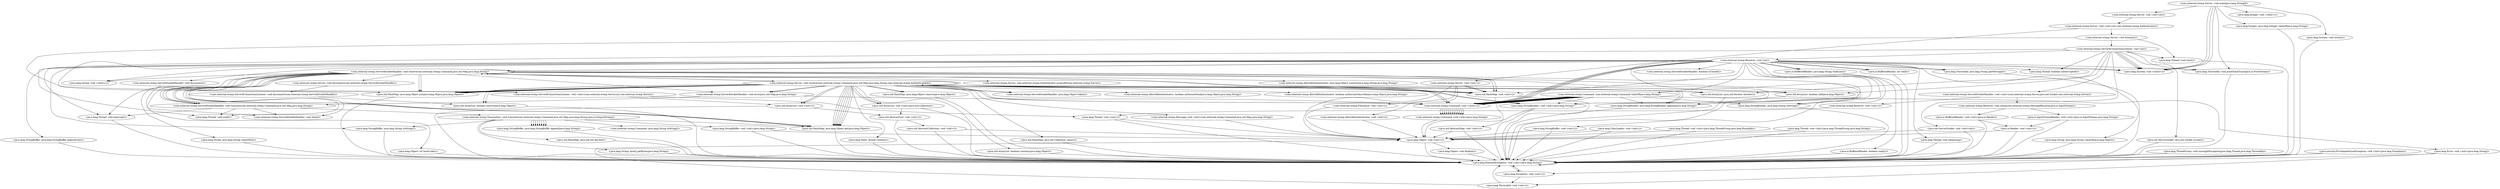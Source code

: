 digraph CallGraph {
"<com.external.stomp.Server: void main(java.lang.String[])>" -> "<java.lang.System: void <clinit>()>";
"<com.external.stomp.Server: void main(java.lang.String[])>" -> "<com.external.stomp.Server: void <init>(int)>";
"<com.external.stomp.Server: void main(java.lang.String[])>" -> "<java.lang.Integer: java.lang.Integer valueOf(java.lang.String)>";
"<com.external.stomp.Server: void main(java.lang.String[])>" -> "<java.lang.System: void exit(int)>";
"<com.external.stomp.Server: void main(java.lang.String[])>" -> "<java.lang.System: void <clinit>()>";
"<com.external.stomp.Server: void main(java.lang.String[])>" -> "<java.lang.System: void <clinit>()>";
"<com.external.stomp.Server: void main(java.lang.String[])>" -> "<java.lang.Integer: void <clinit>()>";
"<java.lang.ThreadGroup: void uncaughtException(java.lang.Thread,java.lang.Throwable)>" -> "<java.lang.RuntimeException: void <init>(java.lang.String)>";
"<java.lang.ClassLoader: void <init>()>" -> "<java.lang.Object: void <init>()>";
"<java.lang.ClassLoader: void <init>()>" -> "<java.lang.RuntimeException: void <init>(java.lang.String)>";
"<java.security.PrivilegedActionException: void <init>(java.lang.Exception)>" -> "<java.lang.Exception: void <init>()>";
"<java.security.PrivilegedActionException: void <init>(java.lang.Exception)>" -> "<java.lang.RuntimeException: void <init>(java.lang.String)>";
"<java.lang.Thread: void <init>(java.lang.ThreadGroup,java.lang.Runnable)>" -> "<java.lang.Object: void <init>()>";
"<java.lang.Thread: void <init>(java.lang.ThreadGroup,java.lang.Runnable)>" -> "<java.lang.RuntimeException: void <init>(java.lang.String)>";
"<java.lang.Thread: void <init>(java.lang.ThreadGroup,java.lang.String)>" -> "<java.lang.Object: void <init>()>";
"<java.lang.Thread: void <init>(java.lang.ThreadGroup,java.lang.String)>" -> "<java.lang.RuntimeException: void <init>(java.lang.String)>";
"<com.external.stomp.Server: void <init>(int)>" -> "<com.external.stomp.Server: void <init>(int,com.external.stomp.Authenticator)>";
"<java.lang.Integer: java.lang.Integer valueOf(java.lang.String)>" -> "<java.lang.RuntimeException: void <init>(java.lang.String)>";
"<java.lang.System: void exit(int)>" -> "<java.lang.RuntimeException: void <init>(java.lang.String)>";
"<java.lang.RuntimeException: void <init>(java.lang.String)>" -> "<java.lang.Exception: void <init>()>";
"<java.lang.RuntimeException: void <init>(java.lang.String)>" -> "<java.lang.RuntimeException: void <init>(java.lang.String)>";
"<java.lang.Object: void <init>()>" -> "<java.lang.Object: void finalize()>";
"<java.lang.Object: void <init>()>" -> "<java.lang.RuntimeException: void <init>(java.lang.String)>";
"<java.lang.Exception: void <init>()>" -> "<java.lang.Throwable: void <init>()>";
"<java.lang.Exception: void <init>()>" -> "<java.lang.RuntimeException: void <init>(java.lang.String)>";
"<com.external.stomp.Server: void <init>(int,com.external.stomp.Authenticator)>" -> "<com.external.stomp.Server: void <init>()>";
"<java.lang.Object: void finalize()>" -> "<java.lang.RuntimeException: void <init>(java.lang.String)>";
"<java.lang.Throwable: void <init>()>" -> "<java.lang.Object: void <init>()>";
"<java.lang.Throwable: void <init>()>" -> "<java.lang.RuntimeException: void <init>(java.lang.String)>";
"<com.external.stomp.Server: void <init>()>" -> "<java.lang.Object: void <init>()>";
"<com.external.stomp.Server: void <init>()>" -> "<java.util.HashMap: void <init>()>";
"<com.external.stomp.Server: void <init>()>" -> "<java.util.HashMap: void <init>()>";
"<com.external.stomp.Server: void <init>()>" -> "<com.external.stomp.FileQueue: void <init>()>";
"<com.external.stomp.Server: void <init>()>" -> "<com.external.stomp.AllowAllAuthenticator: void <init>()>";
"<java.util.HashMap: void <init>()>" -> "<java.util.AbstractMap: void <init>()>";
"<java.util.HashMap: void <init>()>" -> "<java.lang.RuntimeException: void <init>(java.lang.String)>";
"<com.external.stomp.FileQueue: void <init>()>" -> "<java.lang.Object: void <init>()>";
"<com.external.stomp.AllowAllAuthenticator: void <init>()>" -> "<java.lang.Object: void <init>()>";
"<java.util.AbstractMap: void <init>()>" -> "<java.lang.Object: void <init>()>";
"<java.util.AbstractMap: void <init>()>" -> "<java.lang.RuntimeException: void <init>(java.lang.String)>";
"<com.external.stomp.Server: void main(java.lang.String[])>" -> "<java.lang.Throwable: void printStackTrace(java.io.PrintStream)>";
"<java.lang.Throwable: void printStackTrace(java.io.PrintStream)>" -> "<java.lang.RuntimeException: void <init>(java.lang.String)>";
"<com.external.stomp.Server: void <init>(int,com.external.stomp.Authenticator)>" -> "<com.external.stomp.Server: void listen(int)>";
"<com.external.stomp.Server: void listen(int)>" -> "<com.external.stomp.Server$ConnectionListener: void <init>(com.external.stomp.Server,int,com.external.stomp.Server)>";
"<com.external.stomp.Server$ConnectionListener: void <init>(com.external.stomp.Server,int,com.external.stomp.Server)>" -> "<java.lang.Thread: void <init>()>";
"<com.external.stomp.Server$ConnectionListener: void <init>(com.external.stomp.Server,int,com.external.stomp.Server)>" -> "<java.util.ArrayList: void <init>()>";
"<java.lang.Thread: void <init>()>" -> "<java.lang.Object: void <init>()>";
"<java.lang.Thread: void <init>()>" -> "<java.lang.RuntimeException: void <init>(java.lang.String)>";
"<java.util.ArrayList: void <init>()>" -> "<java.util.AbstractList: void <init>()>";
"<java.util.ArrayList: void <init>()>" -> "<java.lang.RuntimeException: void <init>(java.lang.String)>";
"<java.util.AbstractList: void <init>()>" -> "<java.util.AbstractCollection: void <init>()>";
"<java.util.AbstractList: void <init>()>" -> "<java.lang.RuntimeException: void <init>(java.lang.String)>";
"<java.util.AbstractCollection: void <init>()>" -> "<java.lang.Object: void <init>()>";
"<java.util.AbstractCollection: void <init>()>" -> "<java.lang.RuntimeException: void <init>(java.lang.String)>";
"<com.external.stomp.Server: void listen(int)>" -> "<com.external.stomp.Server$ConnectionListener: void run()>";
"<com.external.stomp.Server: void listen(int)>" -> "<java.lang.Thread: void start()>";
"<com.external.stomp.Server$ConnectionListener: void run()>" -> "<java.lang.System: void <clinit>()>";
"<com.external.stomp.Server$ConnectionListener: void run()>" -> "<java.lang.Thread: void yield()>";
"<com.external.stomp.Server$ConnectionListener: void run()>" -> "<com.external.stomp.Server$SocketHandler: void <init>(com.external.stomp.Server,java.net.Socket,com.external.stomp.Server)>";
"<com.external.stomp.Server$ConnectionListener: void run()>" -> "<java.net.ServerSocket: void <init>(int)>";
"<com.external.stomp.Server$ConnectionListener: void run()>" -> "<java.lang.System: void <clinit>()>";
"<com.external.stomp.Server$ConnectionListener: void run()>" -> "<java.lang.System: void <clinit>()>";
"<java.lang.Thread: void start()>" -> "<java.lang.RuntimeException: void <init>(java.lang.String)>";
"<com.external.stomp.Server$SocketHandler: void <init>(com.external.stomp.Server,java.net.Socket,com.external.stomp.Server)>" -> "<com.external.stomp.Receiver: void <init>()>";
"<java.net.ServerSocket: void <init>(int)>" -> "<java.lang.Object: void <init>()>";
"<java.net.ServerSocket: void <init>(int)>" -> "<java.lang.RuntimeException: void <init>(java.lang.String)>";
"<com.external.stomp.Receiver: void <init>()>" -> "<java.lang.Thread: void <init>()>";
"<com.external.stomp.Server$SocketHandler: void <init>(com.external.stomp.Server,java.net.Socket,com.external.stomp.Server)>" -> "<com.external.stomp.Receiver: void setup(com.external.stomp.MessageReceiver,java.io.InputStream)>";
"<com.external.stomp.Receiver: void setup(com.external.stomp.MessageReceiver,java.io.InputStream)>" -> "<java.io.InputStreamReader: void <init>(java.io.InputStream,java.lang.String)>";
"<com.external.stomp.Receiver: void setup(com.external.stomp.MessageReceiver,java.io.InputStream)>" -> "<java.io.BufferedReader: void <init>(java.io.Reader)>";
"<java.io.InputStreamReader: void <init>(java.io.InputStream,java.lang.String)>" -> "<java.io.Reader: void <init>()>";
"<java.io.InputStreamReader: void <init>(java.io.InputStream,java.lang.String)>" -> "<java.lang.RuntimeException: void <init>(java.lang.String)>";
"<java.io.BufferedReader: void <init>(java.io.Reader)>" -> "<java.io.Reader: void <init>()>";
"<java.io.BufferedReader: void <init>(java.io.Reader)>" -> "<java.lang.RuntimeException: void <init>(java.lang.String)>";
"<java.io.Reader: void <init>()>" -> "<java.lang.Object: void <init>()>";
"<java.io.Reader: void <init>()>" -> "<java.lang.RuntimeException: void <init>(java.lang.String)>";
"<com.external.stomp.Server$ConnectionListener: void run()>" -> "<java.lang.Throwable: void printStackTrace(java.io.PrintStream)>";
"<com.external.stomp.Server$ConnectionListener: void run()>" -> "<com.external.stomp.Receiver: void run()>";
"<com.external.stomp.Server$ConnectionListener: void run()>" -> "<java.lang.Thread: void start()>";
"<com.external.stomp.Receiver: void run()>" -> "<com.external.stomp.Command: void <clinit>()>";
"<com.external.stomp.Receiver: void run()>" -> "<java.lang.Thread: void sleep(long)>";
"<com.external.stomp.Receiver: void run()>" -> "<java.lang.StringBuilder: void <init>(java.lang.String)>";
"<com.external.stomp.Receiver: void run()>" -> "<java.lang.String: java.lang.String valueOf(java.lang.Object)>";
"<com.external.stomp.Receiver: void run()>" -> "<java.lang.StringBuffer: void <init>()>";
"<com.external.stomp.Receiver: void run()>" -> "<java.util.HashMap: void <init>()>";
"<com.external.stomp.Receiver: void run()>" -> "<com.external.stomp.Command: com.external.stomp.Command valueOf(java.lang.String)>";
"<com.external.stomp.Receiver: void run()>" -> "<com.external.stomp.Command: void <clinit>()>";
"<com.external.stomp.Receiver: void run()>" -> "<java.lang.System: void <clinit>()>";
"<com.external.stomp.Receiver: void run()>" -> "<com.external.stomp.Command: void <clinit>()>";
"<com.external.stomp.Receiver: void run()>" -> "<java.lang.System: void <clinit>()>";
"<com.external.stomp.Receiver: void run()>" -> "<java.lang.String: void <clinit>()>";
"<com.external.stomp.Receiver: void run()>" -> "<com.external.stomp.Command: void <clinit>()>";
"<com.external.stomp.Command: void <clinit>()>" -> "<com.external.stomp.Command: void <init>(java.lang.String)>";
"<com.external.stomp.Command: void <clinit>()>" -> "<com.external.stomp.Command: void <init>(java.lang.String)>";
"<com.external.stomp.Command: void <clinit>()>" -> "<com.external.stomp.Command: void <init>(java.lang.String)>";
"<com.external.stomp.Command: void <clinit>()>" -> "<com.external.stomp.Command: void <init>(java.lang.String)>";
"<com.external.stomp.Command: void <clinit>()>" -> "<com.external.stomp.Command: void <init>(java.lang.String)>";
"<com.external.stomp.Command: void <clinit>()>" -> "<com.external.stomp.Command: void <init>(java.lang.String)>";
"<com.external.stomp.Command: void <clinit>()>" -> "<com.external.stomp.Command: void <init>(java.lang.String)>";
"<com.external.stomp.Command: void <clinit>()>" -> "<com.external.stomp.Command: void <init>(java.lang.String)>";
"<com.external.stomp.Command: void <clinit>()>" -> "<com.external.stomp.Command: void <init>(java.lang.String)>";
"<com.external.stomp.Command: void <clinit>()>" -> "<com.external.stomp.Command: void <init>(java.lang.String)>";
"<com.external.stomp.Command: void <clinit>()>" -> "<com.external.stomp.Command: void <init>(java.lang.String)>";
"<com.external.stomp.Command: void <clinit>()>" -> "<com.external.stomp.Command: void <init>(java.lang.String)>";
"<java.lang.Thread: void sleep(long)>" -> "<java.lang.RuntimeException: void <init>(java.lang.String)>";
"<java.lang.StringBuilder: void <init>(java.lang.String)>" -> "<java.lang.Object: void <init>()>";
"<java.lang.StringBuilder: void <init>(java.lang.String)>" -> "<java.lang.RuntimeException: void <init>(java.lang.String)>";
"<java.lang.String: java.lang.String valueOf(java.lang.Object)>" -> "<java.lang.RuntimeException: void <init>(java.lang.String)>";
"<java.lang.StringBuffer: void <init>()>" -> "<java.lang.Object: void <init>()>";
"<java.lang.StringBuffer: void <init>()>" -> "<java.lang.RuntimeException: void <init>(java.lang.String)>";
"<com.external.stomp.Command: com.external.stomp.Command valueOf(java.lang.String)>" -> "<com.external.stomp.Command: void <clinit>()>";
"<com.external.stomp.Command: com.external.stomp.Command valueOf(java.lang.String)>" -> "<java.lang.Error: void <init>(java.lang.String)>";
"<com.external.stomp.Command: com.external.stomp.Command valueOf(java.lang.String)>" -> "<java.lang.StringBuilder: void <init>(java.lang.String)>";
"<com.external.stomp.Command: com.external.stomp.Command valueOf(java.lang.String)>" -> "<com.external.stomp.Command: void <clinit>()>";
"<com.external.stomp.Command: com.external.stomp.Command valueOf(java.lang.String)>" -> "<com.external.stomp.Command: void <clinit>()>";
"<com.external.stomp.Command: com.external.stomp.Command valueOf(java.lang.String)>" -> "<com.external.stomp.Command: void <clinit>()>";
"<com.external.stomp.Command: com.external.stomp.Command valueOf(java.lang.String)>" -> "<com.external.stomp.Command: void <clinit>()>";
"<com.external.stomp.Command: com.external.stomp.Command valueOf(java.lang.String)>" -> "<com.external.stomp.Command: void <clinit>()>";
"<com.external.stomp.Command: com.external.stomp.Command valueOf(java.lang.String)>" -> "<com.external.stomp.Command: void <clinit>()>";
"<com.external.stomp.Command: com.external.stomp.Command valueOf(java.lang.String)>" -> "<com.external.stomp.Command: void <clinit>()>";
"<com.external.stomp.Command: com.external.stomp.Command valueOf(java.lang.String)>" -> "<com.external.stomp.Command: void <clinit>()>";
"<com.external.stomp.Command: com.external.stomp.Command valueOf(java.lang.String)>" -> "<com.external.stomp.Command: void <clinit>()>";
"<com.external.stomp.Command: com.external.stomp.Command valueOf(java.lang.String)>" -> "<com.external.stomp.Command: void <clinit>()>";
"<com.external.stomp.Command: com.external.stomp.Command valueOf(java.lang.String)>" -> "<com.external.stomp.Command: void <clinit>()>";
"<com.external.stomp.Command: void <init>(java.lang.String)>" -> "<java.lang.Object: void <init>()>";
"<java.lang.Error: void <init>(java.lang.String)>" -> "<java.lang.Throwable: void <init>()>";
"<java.lang.Error: void <init>(java.lang.String)>" -> "<java.lang.RuntimeException: void <init>(java.lang.String)>";
"<com.external.stomp.Command: com.external.stomp.Command valueOf(java.lang.String)>" -> "<java.lang.StringBuilder: java.lang.StringBuilder append(java.lang.String)>";
"<com.external.stomp.Command: com.external.stomp.Command valueOf(java.lang.String)>" -> "<java.lang.StringBuilder: java.lang.String toString()>";
"<java.lang.StringBuilder: java.lang.StringBuilder append(java.lang.String)>" -> "<java.lang.RuntimeException: void <init>(java.lang.String)>";
"<java.lang.StringBuilder: java.lang.String toString()>" -> "<java.lang.RuntimeException: void <init>(java.lang.String)>";
"<com.external.stomp.Receiver: void run()>" -> "<java.lang.Throwable: void printStackTrace(java.io.PrintStream)>";
"<com.external.stomp.Receiver: void run()>" -> "<java.lang.Throwable: java.lang.String getMessage()>";
"<java.lang.Throwable: java.lang.String getMessage()>" -> "<java.lang.RuntimeException: void <init>(java.lang.String)>";
"<com.external.stomp.Receiver: void run()>" -> "<java.lang.StringBuilder: java.lang.StringBuilder append(java.lang.String)>";
"<com.external.stomp.Receiver: void run()>" -> "<java.lang.StringBuilder: java.lang.String toString()>";
"<com.external.stomp.Receiver: void run()>" -> "<java.lang.StringBuffer: java.lang.String toString()>";
"<com.external.stomp.Receiver: void run()>" -> "<java.lang.StringBuffer: java.lang.StringBuffer append(char)>";
"<java.lang.StringBuffer: java.lang.String toString()>" -> "<java.lang.RuntimeException: void <init>(java.lang.String)>";
"<java.lang.StringBuffer: java.lang.StringBuffer append(char)>" -> "<java.lang.RuntimeException: void <init>(java.lang.String)>";
"<com.external.stomp.Receiver: void run()>" -> "<java.util.HashMap: java.lang.Object put(java.lang.Object,java.lang.Object)>";
"<java.util.HashMap: java.lang.Object put(java.lang.Object,java.lang.Object)>" -> "<java.lang.RuntimeException: void <init>(java.lang.String)>";
"<com.external.stomp.Receiver: void run()>" -> "<java.lang.Thread: boolean isInterrupted()>";
"<com.external.stomp.Receiver: void run()>" -> "<java.lang.Thread: void interrupt()>";
"<java.lang.Thread: void interrupt()>" -> "<java.lang.RuntimeException: void <init>(java.lang.String)>";
"<com.external.stomp.Receiver: void run()>" -> "<com.external.stomp.Server$SocketHandler: void receive(com.external.stomp.Command,java.util.Map,java.lang.String)>";
"<com.external.stomp.Receiver: void run()>" -> "<com.external.stomp.Server$SocketHandler: void receive(com.external.stomp.Command,java.util.Map,java.lang.String)>";
"<com.external.stomp.Receiver: void run()>" -> "<com.external.stomp.Server$SocketHandler: void receive(com.external.stomp.Command,java.util.Map,java.lang.String)>";
"<com.external.stomp.Receiver: void run()>" -> "<com.external.stomp.Server$SocketHandler: boolean isClosed()>";
"<com.external.stomp.Receiver: void run()>" -> "<com.external.stomp.Server$SocketHandler: void disconnect()>";
"<com.external.stomp.Receiver: void run()>" -> "<com.external.stomp.Server$SocketHandler: void receive(com.external.stomp.Command,java.util.Map,java.lang.String)>";
"<com.external.stomp.Server$SocketHandler: void receive(com.external.stomp.Command,java.util.Map,java.lang.String)>" -> "<com.external.stomp.Command: void <clinit>()>";
"<com.external.stomp.Server$SocketHandler: void receive(com.external.stomp.Command,java.util.Map,java.lang.String)>" -> "<java.lang.Thread: void yield()>";
"<com.external.stomp.Server$SocketHandler: void receive(com.external.stomp.Command,java.util.Map,java.lang.String)>" -> "<java.util.HashMap: void <init>()>";
"<com.external.stomp.Server$SocketHandler: void receive(com.external.stomp.Command,java.util.Map,java.lang.String)>" -> "<com.external.stomp.Server$SocketHandler: void transmit(com.external.stomp.Command,java.util.Map,java.lang.String)>";
"<com.external.stomp.Server$SocketHandler: void receive(com.external.stomp.Command,java.util.Map,java.lang.String)>" -> "<com.external.stomp.Server$SocketHandler: void transmit(com.external.stomp.Command,java.util.Map,java.lang.String)>";
"<com.external.stomp.Server$SocketHandler: void receive(com.external.stomp.Command,java.util.Map,java.lang.String)>" -> "<java.lang.StringBuilder: void <init>(java.lang.String)>";
"<com.external.stomp.Server$SocketHandler: void receive(com.external.stomp.Command,java.util.Map,java.lang.String)>" -> "<com.external.stomp.Server$SocketHandler: void transmit(com.external.stomp.Command,java.util.Map,java.lang.String)>";
"<com.external.stomp.Server$SocketHandler: void receive(com.external.stomp.Command,java.util.Map,java.lang.String)>" -> "<java.lang.String: java.lang.String valueOf(int)>";
"<com.external.stomp.Server$SocketHandler: void receive(com.external.stomp.Command,java.util.Map,java.lang.String)>" -> "<java.util.HashMap: void <init>()>";
"<com.external.stomp.Server$SocketHandler: void receive(com.external.stomp.Command,java.util.Map,java.lang.String)>" -> "<com.external.stomp.Server: com.external.stomp.Authenticator access$0(com.external.stomp.Server)>";
"<com.external.stomp.Server$SocketHandler: void receive(com.external.stomp.Command,java.util.Map,java.lang.String)>" -> "<com.external.stomp.Command: void <clinit>()>";
"<com.external.stomp.Server$SocketHandler: void receive(com.external.stomp.Command,java.util.Map,java.lang.String)>" -> "<java.lang.String: void <clinit>()>";
"<com.external.stomp.Server$SocketHandler: void transmit(com.external.stomp.Command,java.util.Map,java.lang.String)>" -> "<com.external.stomp.Transmitter: void transmit(com.external.stomp.Command,java.util.Map,java.lang.String,java.io.OutputStream)>";
"<com.external.stomp.Server$SocketHandler: void transmit(com.external.stomp.Command,java.util.Map,java.lang.String)>" -> "<java.lang.Thread: void yield()>";
"<java.lang.String: java.lang.String valueOf(int)>" -> "<java.lang.RuntimeException: void <init>(java.lang.String)>";
"<com.external.stomp.Transmitter: void transmit(com.external.stomp.Command,java.util.Map,java.lang.String,java.io.OutputStream)>" -> "<java.lang.StringBuffer: void <init>(java.lang.String)>";
"<java.lang.StringBuffer: void <init>(java.lang.String)>" -> "<java.lang.Object: void <init>()>";
"<java.lang.StringBuffer: void <init>(java.lang.String)>" -> "<java.lang.RuntimeException: void <init>(java.lang.String)>";
"<com.external.stomp.Transmitter: void transmit(com.external.stomp.Command,java.util.Map,java.lang.String,java.io.OutputStream)>" -> "<java.lang.StringBuffer: java.lang.StringBuffer append(java.lang.String)>";
"<com.external.stomp.Transmitter: void transmit(com.external.stomp.Command,java.util.Map,java.lang.String,java.io.OutputStream)>" -> "<java.lang.StringBuffer: java.lang.StringBuffer append(java.lang.String)>";
"<com.external.stomp.Transmitter: void transmit(com.external.stomp.Command,java.util.Map,java.lang.String,java.io.OutputStream)>" -> "<java.lang.StringBuffer: java.lang.StringBuffer append(java.lang.String)>";
"<com.external.stomp.Transmitter: void transmit(com.external.stomp.Command,java.util.Map,java.lang.String,java.io.OutputStream)>" -> "<java.lang.StringBuffer: java.lang.StringBuffer append(java.lang.String)>";
"<com.external.stomp.Transmitter: void transmit(com.external.stomp.Command,java.util.Map,java.lang.String,java.io.OutputStream)>" -> "<java.lang.StringBuffer: java.lang.String toString()>";
"<com.external.stomp.Transmitter: void transmit(com.external.stomp.Command,java.util.Map,java.lang.String,java.io.OutputStream)>" -> "<java.lang.StringBuffer: java.lang.StringBuffer append(java.lang.String)>";
"<com.external.stomp.Transmitter: void transmit(com.external.stomp.Command,java.util.Map,java.lang.String,java.io.OutputStream)>" -> "<java.lang.StringBuffer: java.lang.StringBuffer append(java.lang.String)>";
"<com.external.stomp.Transmitter: void transmit(com.external.stomp.Command,java.util.Map,java.lang.String,java.io.OutputStream)>" -> "<java.lang.StringBuffer: java.lang.StringBuffer append(java.lang.String)>";
"<com.external.stomp.Transmitter: void transmit(com.external.stomp.Command,java.util.Map,java.lang.String,java.io.OutputStream)>" -> "<java.lang.StringBuffer: java.lang.StringBuffer append(java.lang.String)>";
"<java.lang.StringBuffer: java.lang.StringBuffer append(java.lang.String)>" -> "<java.lang.RuntimeException: void <init>(java.lang.String)>";
"<com.external.stomp.Transmitter: void transmit(com.external.stomp.Command,java.util.Map,java.lang.String,java.io.OutputStream)>" -> "<java.lang.String: byte[] getBytes(java.lang.String)>";
"<java.lang.String: byte[] getBytes(java.lang.String)>" -> "<java.lang.RuntimeException: void <init>(java.lang.String)>";
"<com.external.stomp.Transmitter: void transmit(com.external.stomp.Command,java.util.Map,java.lang.String,java.io.OutputStream)>" -> "<java.util.HashMap: java.util.Set keySet()>";
"<com.external.stomp.Transmitter: void transmit(com.external.stomp.Command,java.util.Map,java.lang.String,java.io.OutputStream)>" -> "<java.util.HashMap: java.lang.Object get(java.lang.Object)>";
"<java.util.HashMap: java.util.Set keySet()>" -> "<java.lang.RuntimeException: void <init>(java.lang.String)>";
"<java.util.HashMap: java.lang.Object get(java.lang.Object)>" -> "<java.lang.RuntimeException: void <init>(java.lang.String)>";
"<com.external.stomp.Transmitter: void transmit(com.external.stomp.Command,java.util.Map,java.lang.String,java.io.OutputStream)>" -> "<com.external.stomp.Command: java.lang.String toString()>";
"<com.external.stomp.Server$SocketHandler: void disconnect()>" -> "<com.external.stomp.Server$SocketHandler: void close()>";
"<com.external.stomp.Server$SocketHandler: void receive(com.external.stomp.Command,java.util.Map,java.lang.String)>" -> "<java.lang.StringBuilder: java.lang.StringBuilder append(java.lang.String)>";
"<com.external.stomp.Server$SocketHandler: void receive(com.external.stomp.Command,java.util.Map,java.lang.String)>" -> "<java.lang.StringBuilder: java.lang.String toString()>";
"<com.external.stomp.Server$SocketHandler: void receive(com.external.stomp.Command,java.util.Map,java.lang.String)>" -> "<java.util.HashMap: java.lang.Object put(java.lang.Object,java.lang.Object)>";
"<com.external.stomp.Server$SocketHandler: void receive(com.external.stomp.Command,java.util.Map,java.lang.String)>" -> "<java.util.HashMap: java.lang.Object put(java.lang.Object,java.lang.Object)>";
"<com.external.stomp.Server$SocketHandler: void receive(com.external.stomp.Command,java.util.Map,java.lang.String)>" -> "<java.util.HashMap: java.lang.Object get(java.lang.Object)>";
"<com.external.stomp.Server$SocketHandler: void receive(com.external.stomp.Command,java.util.Map,java.lang.String)>" -> "<java.util.HashMap: java.lang.Object get(java.lang.Object)>";
"<com.external.stomp.Server$SocketHandler: void receive(com.external.stomp.Command,java.util.Map,java.lang.String)>" -> "<java.util.HashMap: java.lang.Object get(java.lang.Object)>";
"<com.external.stomp.Server$SocketHandler: void receive(com.external.stomp.Command,java.util.Map,java.lang.String)>" -> "<java.lang.Object: int hashCode()>";
"<com.external.stomp.Server$SocketHandler: void receive(com.external.stomp.Command,java.util.Map,java.lang.String)>" -> "<com.external.stomp.Server$SocketHandler: void receive(com.external.stomp.Command,java.util.Map,java.lang.String)>";
"<com.external.stomp.Server$SocketHandler: void receive(com.external.stomp.Command,java.util.Map,java.lang.String)>" -> "<java.lang.Thread: void interrupt()>";
"<com.external.stomp.Server$SocketHandler: void receive(com.external.stomp.Command,java.util.Map,java.lang.String)>" -> "<com.external.stomp.Server$SocketHandler: void close()>";
"<com.external.stomp.Server$SocketHandler: void receive(com.external.stomp.Command,java.util.Map,java.lang.String)>" -> "<com.external.stomp.Server$SocketHandler: void error(java.util.Map,java.lang.String)>";
"<java.lang.Object: int hashCode()>" -> "<java.lang.RuntimeException: void <init>(java.lang.String)>";
"<com.external.stomp.Server$SocketHandler: void error(java.util.Map,java.lang.String)>" -> "<com.external.stomp.Command: void <clinit>()>";
"<com.external.stomp.Server$SocketHandler: void error(java.util.Map,java.lang.String)>" -> "<com.external.stomp.Server$SocketHandler: void transmit(com.external.stomp.Command,java.util.Map,java.lang.String)>";
"<com.external.stomp.Server$SocketHandler: void transmit(com.external.stomp.Command,java.util.Map,java.lang.String)>" -> "<java.lang.Thread: void interrupt()>";
"<com.external.stomp.Server$SocketHandler: void transmit(com.external.stomp.Command,java.util.Map,java.lang.String)>" -> "<com.external.stomp.Server$SocketHandler: void close()>";
"<com.external.stomp.Receiver: void run()>" -> "<java.io.BufferedReader: boolean ready()>";
"<com.external.stomp.Receiver: void run()>" -> "<java.io.BufferedReader: java.lang.String readLine()>";
"<com.external.stomp.Receiver: void run()>" -> "<java.io.BufferedReader: java.lang.String readLine()>";
"<com.external.stomp.Receiver: void run()>" -> "<java.io.BufferedReader: int read()>";
"<com.external.stomp.Receiver: void run()>" -> "<java.io.BufferedReader: int read()>";
"<java.io.BufferedReader: boolean ready()>" -> "<java.lang.RuntimeException: void <init>(java.lang.String)>";
"<java.io.BufferedReader: java.lang.String readLine()>" -> "<java.lang.RuntimeException: void <init>(java.lang.String)>";
"<java.io.BufferedReader: int read()>" -> "<java.lang.RuntimeException: void <init>(java.lang.String)>";
"<com.external.stomp.Server$ConnectionListener: void run()>" -> "<java.net.ServerSocket: java.net.Socket accept()>";
"<java.net.ServerSocket: java.net.Socket accept()>" -> "<java.lang.RuntimeException: void <init>(java.lang.String)>";
"<com.external.stomp.Server$ConnectionListener: void run()>" -> "<java.lang.Thread: boolean isInterrupted()>";
"<com.external.stomp.Server$ConnectionListener: void run()>" -> "<java.util.ArrayList: java.util.Iterator iterator()>";
"<com.external.stomp.Server$ConnectionListener: void run()>" -> "<java.util.ArrayList: boolean add(java.lang.Object)>";
"<java.util.ArrayList: java.util.Iterator iterator()>" -> "<java.lang.RuntimeException: void <init>(java.lang.String)>";
"<java.util.ArrayList: boolean add(java.lang.Object)>" -> "<java.lang.RuntimeException: void <init>(java.lang.String)>";
"<com.external.stomp.Receiver: void run()>" -> "<java.lang.Throwable: java.lang.String getMessage()>";
"<com.external.stomp.Server$SocketHandler: void receive(com.external.stomp.Command,java.util.Map,java.lang.String)>" -> "<com.external.stomp.Server: void disconnect(com.external.stomp.Server$SocketHandler)>";
"<com.external.stomp.Server$SocketHandler: void receive(com.external.stomp.Command,java.util.Map,java.lang.String)>" -> "<com.external.stomp.Server: void receive(com.external.stomp.Command,java.util.Map,java.lang.String,com.external.stomp.Authenticatable)>";
"<com.external.stomp.Server: void receive(com.external.stomp.Command,java.util.Map,java.lang.String,com.external.stomp.Authenticatable)>" -> "<com.external.stomp.Command: void <clinit>()>";
"<com.external.stomp.Server: void receive(com.external.stomp.Command,java.util.Map,java.lang.String,com.external.stomp.Authenticatable)>" -> "<java.util.ArrayList: void <init>()>";
"<com.external.stomp.Server: void receive(com.external.stomp.Command,java.util.Map,java.lang.String,com.external.stomp.Authenticatable)>" -> "<java.lang.StringBuilder: void <init>(java.lang.String)>";
"<com.external.stomp.Server: void receive(com.external.stomp.Command,java.util.Map,java.lang.String,com.external.stomp.Authenticatable)>" -> "<java.util.HashMap: void <init>()>";
"<com.external.stomp.Server: void receive(com.external.stomp.Command,java.util.Map,java.lang.String,com.external.stomp.Authenticatable)>" -> "<java.util.ArrayList: void <init>()>";
"<com.external.stomp.Server: void receive(com.external.stomp.Command,java.util.Map,java.lang.String,com.external.stomp.Authenticatable)>" -> "<java.lang.StringBuilder: void <init>(java.lang.String)>";
"<com.external.stomp.Server: void receive(com.external.stomp.Command,java.util.Map,java.lang.String,com.external.stomp.Authenticatable)>" -> "<java.util.HashMap: void <init>()>";
"<com.external.stomp.Server: void receive(com.external.stomp.Command,java.util.Map,java.lang.String,com.external.stomp.Authenticatable)>" -> "<java.util.ArrayList: void <init>(java.util.Collection)>";
"<com.external.stomp.Server: void receive(com.external.stomp.Command,java.util.Map,java.lang.String,com.external.stomp.Authenticatable)>" -> "<java.util.HashMap: void <init>()>";
"<com.external.stomp.Server: void receive(com.external.stomp.Command,java.util.Map,java.lang.String,com.external.stomp.Authenticatable)>" -> "<com.external.stomp.Message: void <init>(com.external.stomp.Command,java.util.Map,java.lang.String)>";
"<com.external.stomp.Server: void receive(com.external.stomp.Command,java.util.Map,java.lang.String,com.external.stomp.Authenticatable)>" -> "<java.util.HashMap: void <init>()>";
"<com.external.stomp.Server: void receive(com.external.stomp.Command,java.util.Map,java.lang.String,com.external.stomp.Authenticatable)>" -> "<java.util.ArrayList: void <init>(java.util.Collection)>";
"<com.external.stomp.Server: void receive(com.external.stomp.Command,java.util.Map,java.lang.String,com.external.stomp.Authenticatable)>" -> "<java.lang.Math: double random()>";
"<com.external.stomp.Server: void receive(com.external.stomp.Command,java.util.Map,java.lang.String,com.external.stomp.Authenticatable)>" -> "<com.external.stomp.Command: void <clinit>()>";
"<java.util.ArrayList: void <init>(java.util.Collection)>" -> "<java.util.AbstractList: void <init>()>";
"<java.util.ArrayList: void <init>(java.util.Collection)>" -> "<java.lang.RuntimeException: void <init>(java.lang.String)>";
"<com.external.stomp.Message: void <init>(com.external.stomp.Command,java.util.Map,java.lang.String)>" -> "<java.lang.Object: void <init>()>";
"<java.lang.Math: double random()>" -> "<java.lang.RuntimeException: void <init>(java.lang.String)>";
"<com.external.stomp.Server: void receive(com.external.stomp.Command,java.util.Map,java.lang.String,com.external.stomp.Authenticatable)>" -> "<java.lang.StringBuilder: java.lang.StringBuilder append(java.lang.String)>";
"<com.external.stomp.Server: void receive(com.external.stomp.Command,java.util.Map,java.lang.String,com.external.stomp.Authenticatable)>" -> "<java.lang.StringBuilder: java.lang.StringBuilder append(java.lang.String)>";
"<com.external.stomp.Server: void receive(com.external.stomp.Command,java.util.Map,java.lang.String,com.external.stomp.Authenticatable)>" -> "<java.util.HashMap: java.lang.Object put(java.lang.Object,java.lang.Object)>";
"<com.external.stomp.Server: void receive(com.external.stomp.Command,java.util.Map,java.lang.String,com.external.stomp.Authenticatable)>" -> "<java.util.HashMap: java.lang.Object put(java.lang.Object,java.lang.Object)>";
"<com.external.stomp.Server: void receive(com.external.stomp.Command,java.util.Map,java.lang.String,com.external.stomp.Authenticatable)>" -> "<java.util.HashMap: java.lang.Object put(java.lang.Object,java.lang.Object)>";
"<com.external.stomp.Server: void receive(com.external.stomp.Command,java.util.Map,java.lang.String,com.external.stomp.Authenticatable)>" -> "<java.util.HashMap: java.lang.Object put(java.lang.Object,java.lang.Object)>";
"<com.external.stomp.Server: void receive(com.external.stomp.Command,java.util.Map,java.lang.String,com.external.stomp.Authenticatable)>" -> "<java.util.HashMap: java.lang.Object put(java.lang.Object,java.lang.Object)>";
"<com.external.stomp.Server: void receive(com.external.stomp.Command,java.util.Map,java.lang.String,com.external.stomp.Authenticatable)>" -> "<java.util.HashMap: java.lang.Object put(java.lang.Object,java.lang.Object)>";
"<com.external.stomp.Server: void receive(com.external.stomp.Command,java.util.Map,java.lang.String,com.external.stomp.Authenticatable)>" -> "<java.util.HashMap: java.lang.Object put(java.lang.Object,java.lang.Object)>";
"<com.external.stomp.Server: void receive(com.external.stomp.Command,java.util.Map,java.lang.String,com.external.stomp.Authenticatable)>" -> "<java.util.ArrayList: java.util.Iterator iterator()>";
"<com.external.stomp.Server: void receive(com.external.stomp.Command,java.util.Map,java.lang.String,com.external.stomp.Authenticatable)>" -> "<java.util.ArrayList: java.util.Iterator iterator()>";
"<com.external.stomp.Server: void receive(com.external.stomp.Command,java.util.Map,java.lang.String,com.external.stomp.Authenticatable)>" -> "<java.util.ArrayList: boolean add(java.lang.Object)>";
"<com.external.stomp.Server: void receive(com.external.stomp.Command,java.util.Map,java.lang.String,com.external.stomp.Authenticatable)>" -> "<java.util.ArrayList: boolean contains(java.lang.Object)>";
"<com.external.stomp.Server: void receive(com.external.stomp.Command,java.util.Map,java.lang.String,com.external.stomp.Authenticatable)>" -> "<java.util.ArrayList: boolean add(java.lang.Object)>";
"<com.external.stomp.Server: void receive(com.external.stomp.Command,java.util.Map,java.lang.String,com.external.stomp.Authenticatable)>" -> "<java.util.ArrayList: boolean remove(java.lang.Object)>";
"<com.external.stomp.Server: void receive(com.external.stomp.Command,java.util.Map,java.lang.String,com.external.stomp.Authenticatable)>" -> "<java.util.ArrayList: boolean remove(java.lang.Object)>";
"<java.util.ArrayList: boolean contains(java.lang.Object)>" -> "<java.lang.RuntimeException: void <init>(java.lang.String)>";
"<java.util.ArrayList: boolean remove(java.lang.Object)>" -> "<java.lang.RuntimeException: void <init>(java.lang.String)>";
"<com.external.stomp.Server: void receive(com.external.stomp.Command,java.util.Map,java.lang.String,com.external.stomp.Authenticatable)>" -> "<java.util.HashMap: java.lang.Object get(java.lang.Object)>";
"<com.external.stomp.Server: void receive(com.external.stomp.Command,java.util.Map,java.lang.String,com.external.stomp.Authenticatable)>" -> "<java.util.HashMap: java.lang.Object get(java.lang.Object)>";
"<com.external.stomp.Server: void receive(com.external.stomp.Command,java.util.Map,java.lang.String,com.external.stomp.Authenticatable)>" -> "<com.external.stomp.Server$SocketHandler: void receive(com.external.stomp.Command,java.util.Map,java.lang.String)>";
"<com.external.stomp.Server: void receive(com.external.stomp.Command,java.util.Map,java.lang.String,com.external.stomp.Authenticatable)>" -> "<com.external.stomp.Server$SocketHandler: java.lang.Object token()>";
"<com.external.stomp.Server: void receive(com.external.stomp.Command,java.util.Map,java.lang.String,com.external.stomp.Authenticatable)>" -> "<com.external.stomp.Server$SocketHandler: void error(java.util.Map,java.lang.String)>";
"<com.external.stomp.Server: void receive(com.external.stomp.Command,java.util.Map,java.lang.String,com.external.stomp.Authenticatable)>" -> "<com.external.stomp.Server$SocketHandler: java.lang.Object token()>";
"<com.external.stomp.Server: void receive(com.external.stomp.Command,java.util.Map,java.lang.String,com.external.stomp.Authenticatable)>" -> "<com.external.stomp.Server$SocketHandler: void error(java.util.Map,java.lang.String)>";
"<com.external.stomp.Server: void receive(com.external.stomp.Command,java.util.Map,java.lang.String,com.external.stomp.Authenticatable)>" -> "<com.external.stomp.Server: void receive(com.external.stomp.Command,java.util.Map,java.lang.String,com.external.stomp.Authenticatable)>";
"<com.external.stomp.Server: void receive(com.external.stomp.Command,java.util.Map,java.lang.String,com.external.stomp.Authenticatable)>" -> "<com.external.stomp.AllowAllAuthenticator: boolean authorizeSend(java.lang.Object,java.lang.String)>";
"<com.external.stomp.Server: void receive(com.external.stomp.Command,java.util.Map,java.lang.String,com.external.stomp.Authenticatable)>" -> "<com.external.stomp.AllowAllAuthenticator: boolean authorizeSubscribe(java.lang.Object,java.lang.String)>";
"<com.external.stomp.Server: void receive(com.external.stomp.Command,java.util.Map,java.lang.String,com.external.stomp.Authenticatable)>" -> "<java.util.HashMap: java.lang.Object remove(java.lang.Object)>";
"<com.external.stomp.Server: void receive(com.external.stomp.Command,java.util.Map,java.lang.String,com.external.stomp.Authenticatable)>" -> "<java.util.HashMap: java.lang.Object remove(java.lang.Object)>";
"<com.external.stomp.Server: void receive(com.external.stomp.Command,java.util.Map,java.lang.String,com.external.stomp.Authenticatable)>" -> "<java.util.HashMap: java.lang.Object get(java.lang.Object)>";
"<com.external.stomp.Server: void receive(com.external.stomp.Command,java.util.Map,java.lang.String,com.external.stomp.Authenticatable)>" -> "<java.util.HashMap: java.lang.Object get(java.lang.Object)>";
"<com.external.stomp.Server: void receive(com.external.stomp.Command,java.util.Map,java.lang.String,com.external.stomp.Authenticatable)>" -> "<java.util.HashMap: java.lang.Object get(java.lang.Object)>";
"<com.external.stomp.Server: void receive(com.external.stomp.Command,java.util.Map,java.lang.String,com.external.stomp.Authenticatable)>" -> "<java.util.HashMap: java.lang.Object put(java.lang.Object,java.lang.Object)>";
"<com.external.stomp.Server: void receive(com.external.stomp.Command,java.util.Map,java.lang.String,com.external.stomp.Authenticatable)>" -> "<java.util.HashMap: java.lang.Object get(java.lang.Object)>";
"<com.external.stomp.Server: void receive(com.external.stomp.Command,java.util.Map,java.lang.String,com.external.stomp.Authenticatable)>" -> "<java.util.HashMap: java.lang.Object put(java.lang.Object,java.lang.Object)>";
"<com.external.stomp.Server: void receive(com.external.stomp.Command,java.util.Map,java.lang.String,com.external.stomp.Authenticatable)>" -> "<java.util.HashMap: java.util.Collection values()>";
"<java.util.HashMap: java.lang.Object remove(java.lang.Object)>" -> "<java.lang.RuntimeException: void <init>(java.lang.String)>";
"<java.util.HashMap: java.util.Collection values()>" -> "<java.lang.RuntimeException: void <init>(java.lang.String)>";
"<com.external.stomp.Server: void receive(com.external.stomp.Command,java.util.Map,java.lang.String,com.external.stomp.Authenticatable)>" -> "<java.util.HashMap: java.lang.Object get(java.lang.Object)>";
"<com.external.stomp.Server: void disconnect(com.external.stomp.Server$SocketHandler)>" -> "<com.external.stomp.Server$ConnectionListener: void disconnect(com.external.stomp.Server$SocketHandler)>";
"<com.external.stomp.Server$ConnectionListener: void disconnect(com.external.stomp.Server$SocketHandler)>" -> "<java.util.ArrayList: boolean remove(java.lang.Object)>";
"<com.external.stomp.Server$SocketHandler: void receive(com.external.stomp.Command,java.util.Map,java.lang.String)>" -> "<com.external.stomp.AllowAllAuthenticator: java.lang.Object connect(java.lang.String,java.lang.String)>";
}
